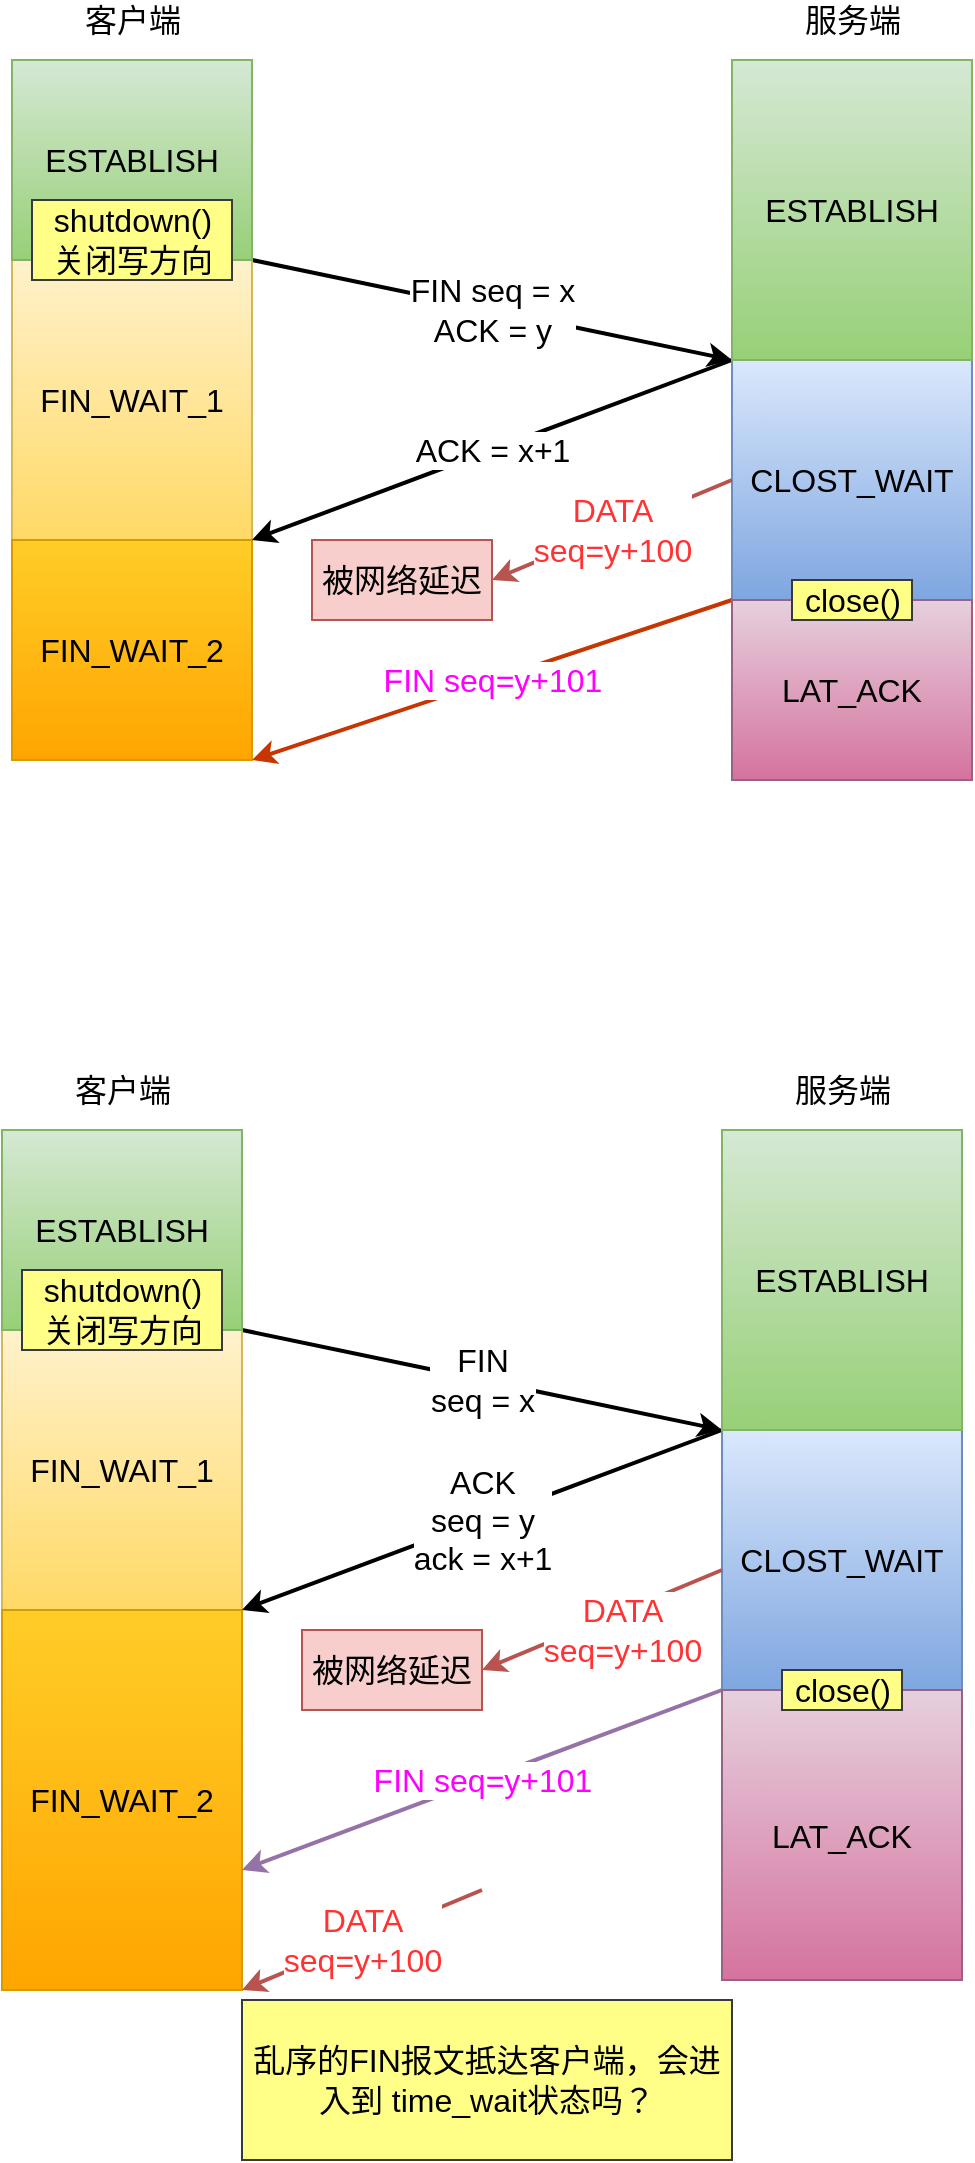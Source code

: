 <mxfile version="15.0.6" type="github">
  <diagram id="kuBvzf7smpvbt-nlZvy0" name="第 1 页">
    <mxGraphModel dx="946" dy="501" grid="1" gridSize="10" guides="1" tooltips="1" connect="1" arrows="1" fold="1" page="1" pageScale="1" pageWidth="827" pageHeight="1169" math="0" shadow="0">
      <root>
        <mxCell id="0" />
        <mxCell id="1" parent="0" />
        <mxCell id="j6YAe-L5sP2kWDklJVDa-12" value="FIN seq = x&lt;br&gt;ACK = y" style="rounded=0;orthogonalLoop=1;jettySize=auto;html=1;entryX=0;entryY=0;entryDx=0;entryDy=0;fontSize=16;exitX=1;exitY=0;exitDx=0;exitDy=0;strokeWidth=2;" parent="1" source="j6YAe-L5sP2kWDklJVDa-1" target="j6YAe-L5sP2kWDklJVDa-7" edge="1">
          <mxGeometry relative="1" as="geometry" />
        </mxCell>
        <mxCell id="j6YAe-L5sP2kWDklJVDa-1" value="FIN_WAIT_1" style="rounded=0;whiteSpace=wrap;html=1;fontSize=16;gradientColor=#ffd966;fillColor=#fff2cc;strokeColor=#d6b656;" parent="1" vertex="1">
          <mxGeometry x="120" y="180" width="120" height="140" as="geometry" />
        </mxCell>
        <mxCell id="j6YAe-L5sP2kWDklJVDa-2" value="FIN_WAIT_2" style="rounded=0;whiteSpace=wrap;html=1;fontSize=16;gradientColor=#ffa500;fillColor=#ffcd28;strokeColor=#d79b00;" parent="1" vertex="1">
          <mxGeometry x="120" y="320" width="120" height="110" as="geometry" />
        </mxCell>
        <mxCell id="j6YAe-L5sP2kWDklJVDa-15" value="ACK = x+1" style="edgeStyle=none;rounded=0;orthogonalLoop=1;jettySize=auto;html=1;entryX=1;entryY=0;entryDx=0;entryDy=0;fontSize=16;exitX=0;exitY=0;exitDx=0;exitDy=0;strokeWidth=2;" parent="1" source="j6YAe-L5sP2kWDklJVDa-7" target="j6YAe-L5sP2kWDklJVDa-2" edge="1">
          <mxGeometry relative="1" as="geometry" />
        </mxCell>
        <mxCell id="j6YAe-L5sP2kWDklJVDa-19" value="" style="edgeStyle=none;rounded=0;orthogonalLoop=1;jettySize=auto;html=1;fontSize=16;" parent="1" source="j6YAe-L5sP2kWDklJVDa-7" target="j6YAe-L5sP2kWDklJVDa-8" edge="1">
          <mxGeometry relative="1" as="geometry" />
        </mxCell>
        <mxCell id="j6YAe-L5sP2kWDklJVDa-7" value="CLOST_WAIT" style="rounded=0;whiteSpace=wrap;html=1;fontSize=16;gradientColor=#7ea6e0;fillColor=#dae8fc;strokeColor=#6c8ebf;" parent="1" vertex="1">
          <mxGeometry x="480" y="230" width="120" height="120" as="geometry" />
        </mxCell>
        <mxCell id="j6YAe-L5sP2kWDklJVDa-21" value="&lt;font color=&quot;#ff00ff&quot;&gt;FIN seq=y+101&lt;/font&gt;" style="edgeStyle=none;rounded=0;orthogonalLoop=1;jettySize=auto;html=1;fontSize=16;entryX=1;entryY=0;entryDx=0;entryDy=0;exitX=0;exitY=0;exitDx=0;exitDy=0;strokeWidth=2;fillColor=#fa6800;strokeColor=#C73500;" parent="1" source="j6YAe-L5sP2kWDklJVDa-8" edge="1">
          <mxGeometry relative="1" as="geometry">
            <mxPoint x="240" y="430" as="targetPoint" />
          </mxGeometry>
        </mxCell>
        <mxCell id="j6YAe-L5sP2kWDklJVDa-8" value="LAT_ACK" style="rounded=0;whiteSpace=wrap;html=1;fontSize=16;gradientColor=#d5739d;fillColor=#e6d0de;strokeColor=#996185;" parent="1" vertex="1">
          <mxGeometry x="480" y="350" width="120" height="90" as="geometry" />
        </mxCell>
        <mxCell id="j6YAe-L5sP2kWDklJVDa-11" value="close()" style="text;html=1;align=center;verticalAlign=middle;resizable=0;points=[];autosize=1;strokeColor=#36393d;fillColor=#ffff88;fontSize=16;" parent="1" vertex="1">
          <mxGeometry x="510" y="340" width="60" height="20" as="geometry" />
        </mxCell>
        <mxCell id="j6YAe-L5sP2kWDklJVDa-23" value="&lt;font color=&quot;#ff3333&quot;&gt;DATA&lt;br&gt;seq=y+100&lt;/font&gt;" style="edgeStyle=none;rounded=0;orthogonalLoop=1;jettySize=auto;html=1;fontSize=16;strokeWidth=2;fillColor=#f8cecc;strokeColor=#b85450;" parent="1" edge="1">
          <mxGeometry relative="1" as="geometry">
            <mxPoint x="480" y="290" as="sourcePoint" />
            <mxPoint x="360" y="340" as="targetPoint" />
          </mxGeometry>
        </mxCell>
        <mxCell id="j6YAe-L5sP2kWDklJVDa-24" value="客户端" style="text;html=1;align=center;verticalAlign=middle;resizable=0;points=[];autosize=1;strokeColor=none;fillColor=none;fontSize=16;" parent="1" vertex="1">
          <mxGeometry x="140" y="90" width="60" height="20" as="geometry" />
        </mxCell>
        <mxCell id="j6YAe-L5sP2kWDklJVDa-28" value="ESTABLISH" style="rounded=0;whiteSpace=wrap;html=1;fontSize=16;gradientColor=#97d077;fillColor=#d5e8d4;strokeColor=#82b366;" parent="1" vertex="1">
          <mxGeometry x="480" y="80" width="120" height="150" as="geometry" />
        </mxCell>
        <mxCell id="j6YAe-L5sP2kWDklJVDa-29" value="ESTABLISH" style="rounded=0;whiteSpace=wrap;html=1;fontSize=16;gradientColor=#97d077;fillColor=#d5e8d4;strokeColor=#82b366;" parent="1" vertex="1">
          <mxGeometry x="120" y="80" width="120" height="100" as="geometry" />
        </mxCell>
        <mxCell id="j6YAe-L5sP2kWDklJVDa-10" value="shutdown()&lt;br&gt;关闭写方向" style="text;html=1;align=center;verticalAlign=middle;resizable=0;points=[];autosize=1;strokeColor=#36393d;fillColor=#ffff88;fontSize=16;" parent="1" vertex="1">
          <mxGeometry x="130" y="150" width="100" height="40" as="geometry" />
        </mxCell>
        <mxCell id="j6YAe-L5sP2kWDklJVDa-32" value="客户端" style="text;html=1;align=center;verticalAlign=middle;resizable=0;points=[];autosize=1;strokeColor=none;fillColor=none;fontSize=16;" parent="1" vertex="1">
          <mxGeometry x="150" y="50" width="60" height="20" as="geometry" />
        </mxCell>
        <mxCell id="j6YAe-L5sP2kWDklJVDa-33" value="服务端" style="text;html=1;align=center;verticalAlign=middle;resizable=0;points=[];autosize=1;strokeColor=none;fillColor=none;fontSize=16;" parent="1" vertex="1">
          <mxGeometry x="510" y="50" width="60" height="20" as="geometry" />
        </mxCell>
        <mxCell id="j6YAe-L5sP2kWDklJVDa-35" value="被网络延迟" style="rounded=0;whiteSpace=wrap;html=1;fontSize=16;fillColor=#f8cecc;strokeColor=#b85450;" parent="1" vertex="1">
          <mxGeometry x="270" y="320" width="90" height="40" as="geometry" />
        </mxCell>
        <mxCell id="j6YAe-L5sP2kWDklJVDa-37" value="乱序的FIN报文抵达客户端，会进入到 time_wait状态吗？" style="rounded=0;whiteSpace=wrap;html=1;fontSize=16;fillColor=#ffff88;strokeColor=#36393d;" parent="1" vertex="1">
          <mxGeometry x="235" y="1050" width="245" height="80" as="geometry" />
        </mxCell>
        <mxCell id="KdsgCJTuGPpPFH7NJNyG-24" value="FIN &lt;br&gt;seq = x" style="rounded=0;orthogonalLoop=1;jettySize=auto;html=1;entryX=0;entryY=0;entryDx=0;entryDy=0;fontSize=16;exitX=1;exitY=0;exitDx=0;exitDy=0;strokeWidth=2;" edge="1" parent="1" source="KdsgCJTuGPpPFH7NJNyG-25" target="KdsgCJTuGPpPFH7NJNyG-32">
          <mxGeometry relative="1" as="geometry" />
        </mxCell>
        <mxCell id="KdsgCJTuGPpPFH7NJNyG-25" value="FIN_WAIT_1" style="rounded=0;whiteSpace=wrap;html=1;fontSize=16;gradientColor=#ffd966;fillColor=#fff2cc;strokeColor=#d6b656;" vertex="1" parent="1">
          <mxGeometry x="115" y="715" width="120" height="140" as="geometry" />
        </mxCell>
        <mxCell id="KdsgCJTuGPpPFH7NJNyG-26" value="FIN_WAIT_2" style="rounded=0;whiteSpace=wrap;html=1;fontSize=16;gradientColor=#ffa500;fillColor=#ffcd28;strokeColor=#d79b00;" vertex="1" parent="1">
          <mxGeometry x="115" y="855" width="120" height="190" as="geometry" />
        </mxCell>
        <mxCell id="KdsgCJTuGPpPFH7NJNyG-30" value="ACK &lt;br&gt;seq = y&lt;br&gt;ack = x+1" style="edgeStyle=none;rounded=0;orthogonalLoop=1;jettySize=auto;html=1;entryX=1;entryY=0;entryDx=0;entryDy=0;fontSize=16;exitX=0;exitY=0;exitDx=0;exitDy=0;strokeWidth=2;" edge="1" parent="1" source="KdsgCJTuGPpPFH7NJNyG-32" target="KdsgCJTuGPpPFH7NJNyG-26">
          <mxGeometry relative="1" as="geometry" />
        </mxCell>
        <mxCell id="KdsgCJTuGPpPFH7NJNyG-31" value="" style="edgeStyle=none;rounded=0;orthogonalLoop=1;jettySize=auto;html=1;fontSize=16;" edge="1" parent="1" target="KdsgCJTuGPpPFH7NJNyG-34">
          <mxGeometry relative="1" as="geometry">
            <mxPoint x="535" y="895" as="sourcePoint" />
          </mxGeometry>
        </mxCell>
        <mxCell id="KdsgCJTuGPpPFH7NJNyG-32" value="CLOST_WAIT" style="rounded=0;whiteSpace=wrap;html=1;fontSize=16;gradientColor=#7ea6e0;fillColor=#dae8fc;strokeColor=#6c8ebf;" vertex="1" parent="1">
          <mxGeometry x="475" y="765" width="120" height="130" as="geometry" />
        </mxCell>
        <mxCell id="KdsgCJTuGPpPFH7NJNyG-33" value="&lt;font color=&quot;#ff00ff&quot;&gt;FIN seq=y+101&lt;br&gt;&lt;/font&gt;" style="edgeStyle=none;rounded=0;orthogonalLoop=1;jettySize=auto;html=1;fontSize=16;exitX=0;exitY=0;exitDx=0;exitDy=0;strokeWidth=2;fillColor=#e1d5e7;strokeColor=#9673a6;" edge="1" parent="1" source="KdsgCJTuGPpPFH7NJNyG-34">
          <mxGeometry relative="1" as="geometry">
            <mxPoint x="235" y="985" as="targetPoint" />
          </mxGeometry>
        </mxCell>
        <mxCell id="KdsgCJTuGPpPFH7NJNyG-34" value="LAT_ACK" style="rounded=0;whiteSpace=wrap;html=1;fontSize=16;gradientColor=#d5739d;fillColor=#e6d0de;strokeColor=#996185;" vertex="1" parent="1">
          <mxGeometry x="475" y="895" width="120" height="145" as="geometry" />
        </mxCell>
        <mxCell id="KdsgCJTuGPpPFH7NJNyG-37" value="close()" style="text;html=1;align=center;verticalAlign=middle;resizable=0;points=[];autosize=1;strokeColor=#36393d;fillColor=#ffff88;fontSize=16;" vertex="1" parent="1">
          <mxGeometry x="505" y="885" width="60" height="20" as="geometry" />
        </mxCell>
        <mxCell id="KdsgCJTuGPpPFH7NJNyG-38" value="&lt;font color=&quot;#ff3333&quot;&gt;DATA&lt;br&gt;seq=y+100&lt;br&gt;&lt;/font&gt;" style="edgeStyle=none;rounded=0;orthogonalLoop=1;jettySize=auto;html=1;fontSize=16;strokeWidth=2;fillColor=#f8cecc;strokeColor=#b85450;" edge="1" parent="1">
          <mxGeometry x="-0.112" y="8" relative="1" as="geometry">
            <mxPoint x="475" y="835" as="sourcePoint" />
            <mxPoint x="355" y="885" as="targetPoint" />
            <mxPoint as="offset" />
          </mxGeometry>
        </mxCell>
        <mxCell id="KdsgCJTuGPpPFH7NJNyG-39" value="客户端" style="text;html=1;align=center;verticalAlign=middle;resizable=0;points=[];autosize=1;strokeColor=none;fillColor=none;fontSize=16;" vertex="1" parent="1">
          <mxGeometry x="135" y="625" width="60" height="20" as="geometry" />
        </mxCell>
        <mxCell id="KdsgCJTuGPpPFH7NJNyG-40" value="ESTABLISH" style="rounded=0;whiteSpace=wrap;html=1;fontSize=16;gradientColor=#97d077;fillColor=#d5e8d4;strokeColor=#82b366;" vertex="1" parent="1">
          <mxGeometry x="475" y="615" width="120" height="150" as="geometry" />
        </mxCell>
        <mxCell id="KdsgCJTuGPpPFH7NJNyG-41" value="ESTABLISH" style="rounded=0;whiteSpace=wrap;html=1;fontSize=16;gradientColor=#97d077;fillColor=#d5e8d4;strokeColor=#82b366;" vertex="1" parent="1">
          <mxGeometry x="115" y="615" width="120" height="100" as="geometry" />
        </mxCell>
        <mxCell id="KdsgCJTuGPpPFH7NJNyG-42" value="shutdown()&lt;br&gt;关闭写方向" style="text;html=1;align=center;verticalAlign=middle;resizable=0;points=[];autosize=1;strokeColor=#36393d;fillColor=#ffff88;fontSize=16;" vertex="1" parent="1">
          <mxGeometry x="125" y="685" width="100" height="40" as="geometry" />
        </mxCell>
        <mxCell id="KdsgCJTuGPpPFH7NJNyG-43" value="客户端" style="text;html=1;align=center;verticalAlign=middle;resizable=0;points=[];autosize=1;strokeColor=none;fillColor=none;fontSize=16;" vertex="1" parent="1">
          <mxGeometry x="145" y="585" width="60" height="20" as="geometry" />
        </mxCell>
        <mxCell id="KdsgCJTuGPpPFH7NJNyG-44" value="服务端" style="text;html=1;align=center;verticalAlign=middle;resizable=0;points=[];autosize=1;strokeColor=none;fillColor=none;fontSize=16;" vertex="1" parent="1">
          <mxGeometry x="505" y="585" width="60" height="20" as="geometry" />
        </mxCell>
        <mxCell id="KdsgCJTuGPpPFH7NJNyG-45" value="被网络延迟" style="rounded=0;whiteSpace=wrap;html=1;fontSize=16;fillColor=#f8cecc;strokeColor=#b85450;" vertex="1" parent="1">
          <mxGeometry x="265" y="865" width="90" height="40" as="geometry" />
        </mxCell>
        <mxCell id="KdsgCJTuGPpPFH7NJNyG-46" value="&lt;span style=&quot;color: rgb(255 , 51 , 51)&quot;&gt;DATA&lt;/span&gt;&lt;br style=&quot;color: rgb(255 , 51 , 51)&quot;&gt;&lt;span style=&quot;color: rgb(255 , 51 , 51)&quot;&gt;seq=y+100&lt;/span&gt;&lt;font color=&quot;#ff3333&quot;&gt;&lt;br&gt;&lt;/font&gt;" style="edgeStyle=none;rounded=0;orthogonalLoop=1;jettySize=auto;html=1;fontSize=16;strokeWidth=2;fillColor=#f8cecc;strokeColor=#b85450;" edge="1" parent="1">
          <mxGeometry relative="1" as="geometry">
            <mxPoint x="355" y="995" as="sourcePoint" />
            <mxPoint x="235" y="1045" as="targetPoint" />
          </mxGeometry>
        </mxCell>
      </root>
    </mxGraphModel>
  </diagram>
</mxfile>
